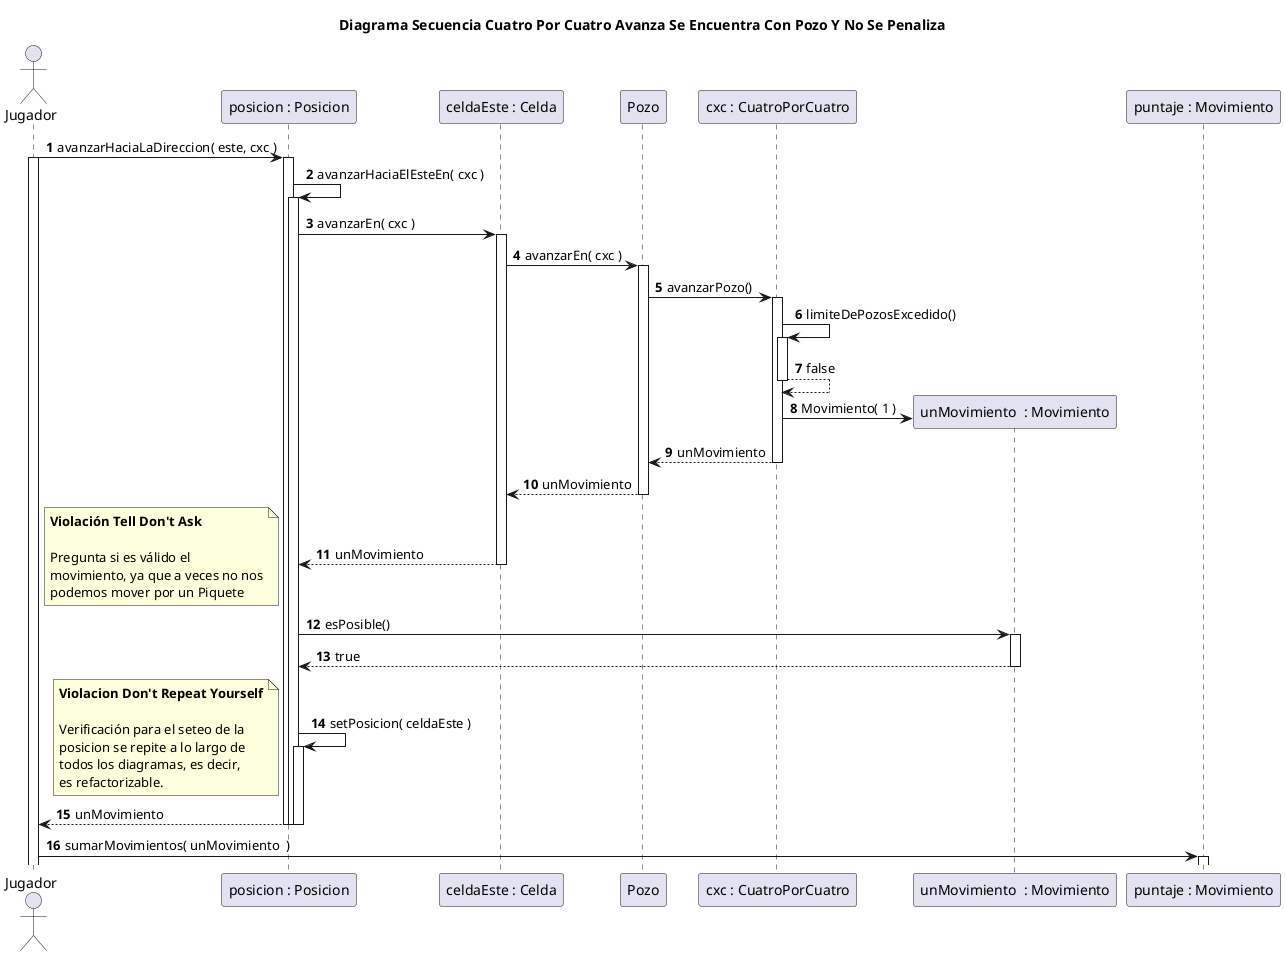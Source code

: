 @startuml
title Diagrama Secuencia Cuatro Por Cuatro Avanza Se Encuentra Con Pozo Y No Se Penaliza

autonumber

actor Jugador

Jugador -> "posicion : Posicion"++: avanzarHaciaLaDireccion( este, cxc )

activate Jugador
"posicion : Posicion" -> "posicion : Posicion"++: avanzarHaciaElEsteEn( cxc )

"posicion : Posicion" -> "celdaEste : Celda"++: avanzarEn( cxc )

"celdaEste : Celda" -> Pozo++: avanzarEn( cxc )
Pozo -> "cxc : CuatroPorCuatro"++: avanzarPozo()
"cxc : CuatroPorCuatro" -> "cxc : CuatroPorCuatro"++: limiteDePozosExcedido()
"cxc : CuatroPorCuatro" --> "cxc : CuatroPorCuatro"--: false
create "unMovimiento  : Movimiento"
"cxc : CuatroPorCuatro" -> "unMovimiento  : Movimiento": Movimiento( 1 )
"cxc : CuatroPorCuatro" --> Pozo: unMovimiento
deactivate "cxc : CuatroPorCuatro"
Pozo --> "celdaEste : Celda": unMovimiento 
deactivate Pozo
"celdaEste : Celda" --> "posicion : Posicion": unMovimiento 
deactivate "celdaEste : Celda"

note left
**Violación Tell Don't Ask**

Pregunta si es válido el
movimiento, ya que a veces no nos
podemos mover por un Piquete
end note
"unMovimiento  : Movimiento" <- "posicion : Posicion"++: esPosible()
"unMovimiento  : Movimiento" --> "posicion : Posicion": true
deactivate "unMovimiento  : Movimiento"
"posicion : Posicion" -> "posicion : Posicion"++: setPosicion( celdaEste )

note left
**Violacion Don't Repeat Yourself**

Verificación para el seteo de la
posicion se repite a lo largo de
todos los diagramas, es decir,
es refactorizable.
end note

"posicion : Posicion" --> Jugador--: unMovimiento
deactivate "posicion : Posicion"
deactivate "posicion : Posicion"

Jugador -> "puntaje : Movimiento"++: sumarMovimientos( unMovimiento  )

@enduml